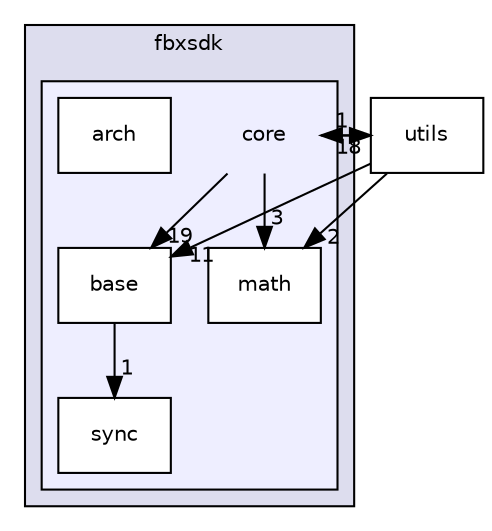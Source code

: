 digraph "C:/github/FBXpythonSDK201701/FBXpythonSDK201701/2017.1/include/fbxsdk/core" {
  compound=true
  node [ fontsize="10", fontname="Helvetica"];
  edge [ labelfontsize="10", labelfontname="Helvetica"];
  subgraph clusterdir_e7a7a586c60171c9c47f14bdba965fea {
    graph [ bgcolor="#ddddee", pencolor="black", label="fbxsdk" fontname="Helvetica", fontsize="10", URL="dir_e7a7a586c60171c9c47f14bdba965fea.html"]
  subgraph clusterdir_dc5f68bdde303aff54e2a4c8ef8e1df0 {
    graph [ bgcolor="#eeeeff", pencolor="black", label="" URL="dir_dc5f68bdde303aff54e2a4c8ef8e1df0.html"];
    dir_dc5f68bdde303aff54e2a4c8ef8e1df0 [shape=plaintext label="core"];
    dir_88ebc2f02f349197161f4426abffc9fe [shape=box label="arch" color="black" fillcolor="white" style="filled" URL="dir_88ebc2f02f349197161f4426abffc9fe.html"];
    dir_fe554ac118e5f8269353bb8769be6b50 [shape=box label="base" color="black" fillcolor="white" style="filled" URL="dir_fe554ac118e5f8269353bb8769be6b50.html"];
    dir_33e76563ef3553da6d8af20334f06d0b [shape=box label="math" color="black" fillcolor="white" style="filled" URL="dir_33e76563ef3553da6d8af20334f06d0b.html"];
    dir_613013198a140a99a9ced2cc06b107b9 [shape=box label="sync" color="black" fillcolor="white" style="filled" URL="dir_613013198a140a99a9ced2cc06b107b9.html"];
  }
  }
  dir_48b60236b2acc8d1ee8a92b06080c54c [shape=box label="utils" URL="dir_48b60236b2acc8d1ee8a92b06080c54c.html"];
  dir_48b60236b2acc8d1ee8a92b06080c54c->dir_33e76563ef3553da6d8af20334f06d0b [headlabel="2", labeldistance=1.5 headhref="dir_000017_000007.html"];
  dir_48b60236b2acc8d1ee8a92b06080c54c->dir_fe554ac118e5f8269353bb8769be6b50 [headlabel="11", labeldistance=1.5 headhref="dir_000017_000006.html"];
  dir_48b60236b2acc8d1ee8a92b06080c54c->dir_dc5f68bdde303aff54e2a4c8ef8e1df0 [headlabel="18", labeldistance=1.5 headhref="dir_000017_000004.html"];
  dir_fe554ac118e5f8269353bb8769be6b50->dir_613013198a140a99a9ced2cc06b107b9 [headlabel="1", labeldistance=1.5 headhref="dir_000006_000008.html"];
  dir_dc5f68bdde303aff54e2a4c8ef8e1df0->dir_48b60236b2acc8d1ee8a92b06080c54c [headlabel="1", labeldistance=1.5 headhref="dir_000004_000017.html"];
  dir_dc5f68bdde303aff54e2a4c8ef8e1df0->dir_33e76563ef3553da6d8af20334f06d0b [headlabel="3", labeldistance=1.5 headhref="dir_000004_000007.html"];
  dir_dc5f68bdde303aff54e2a4c8ef8e1df0->dir_fe554ac118e5f8269353bb8769be6b50 [headlabel="19", labeldistance=1.5 headhref="dir_000004_000006.html"];
}
